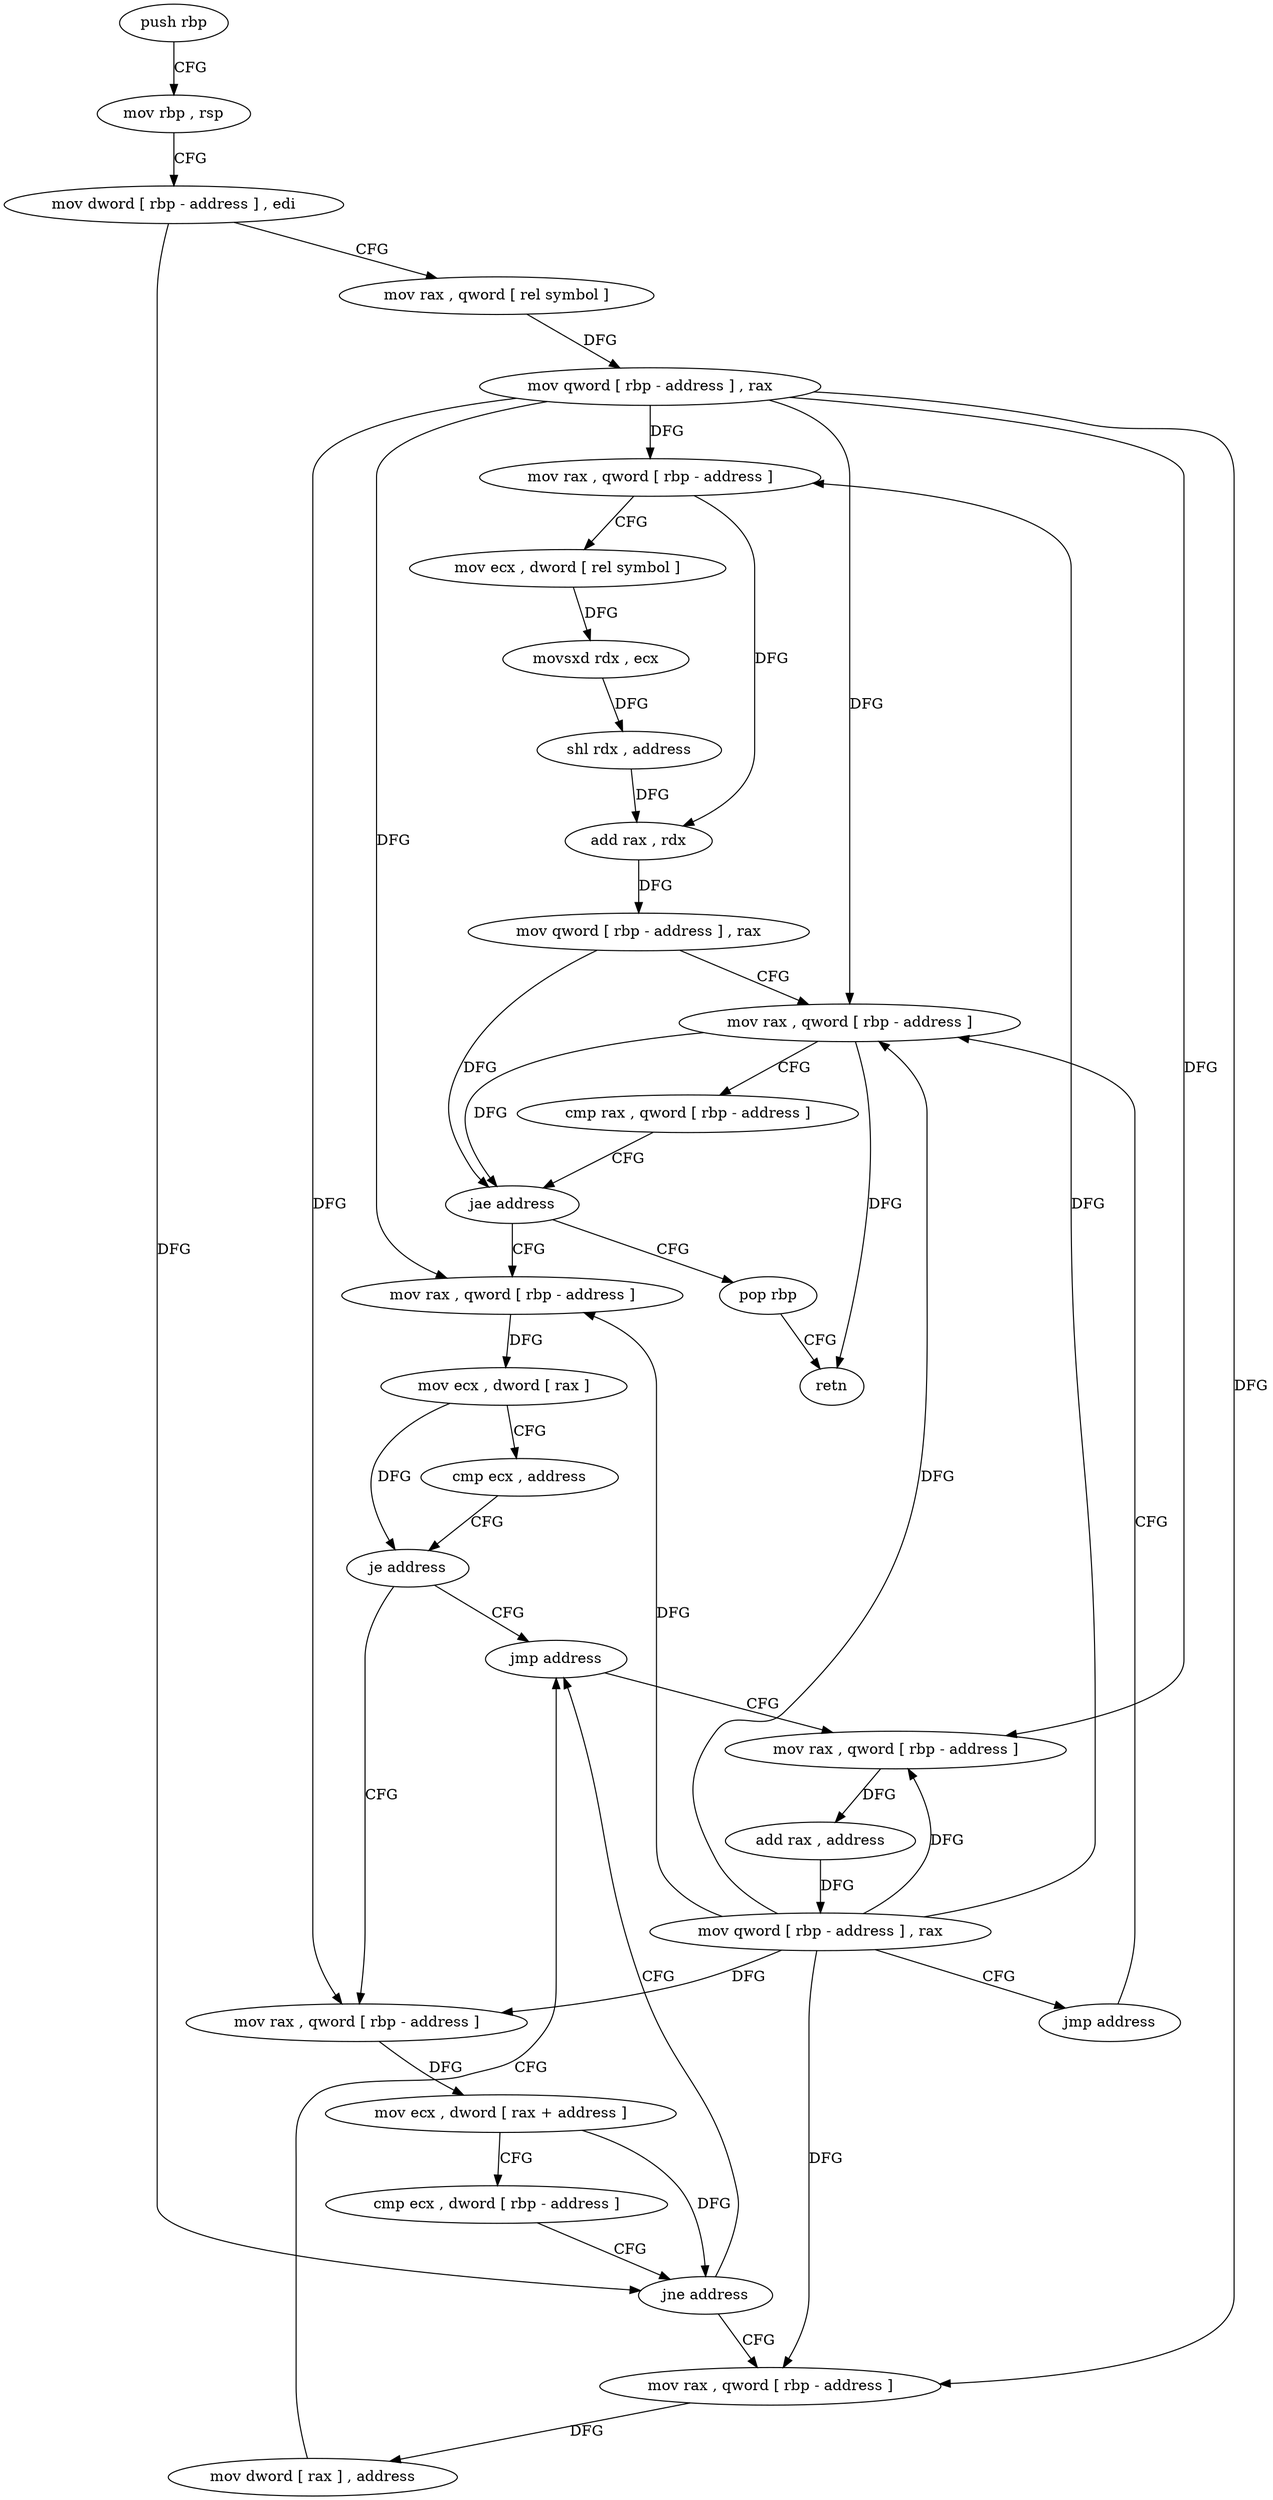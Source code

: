 digraph "func" {
"504736" [label = "push rbp" ]
"504737" [label = "mov rbp , rsp" ]
"504740" [label = "mov dword [ rbp - address ] , edi" ]
"504743" [label = "mov rax , qword [ rel symbol ]" ]
"504750" [label = "mov qword [ rbp - address ] , rax" ]
"504754" [label = "mov rax , qword [ rbp - address ]" ]
"504758" [label = "mov ecx , dword [ rel symbol ]" ]
"504764" [label = "movsxd rdx , ecx" ]
"504767" [label = "shl rdx , address" ]
"504771" [label = "add rax , rdx" ]
"504774" [label = "mov qword [ rbp - address ] , rax" ]
"504778" [label = "mov rax , qword [ rbp - address ]" ]
"504857" [label = "pop rbp" ]
"504858" [label = "retn" ]
"504792" [label = "mov rax , qword [ rbp - address ]" ]
"504796" [label = "mov ecx , dword [ rax ]" ]
"504798" [label = "cmp ecx , address" ]
"504801" [label = "je address" ]
"504833" [label = "jmp address" ]
"504807" [label = "mov rax , qword [ rbp - address ]" ]
"504838" [label = "mov rax , qword [ rbp - address ]" ]
"504811" [label = "mov ecx , dword [ rax + address ]" ]
"504814" [label = "cmp ecx , dword [ rbp - address ]" ]
"504817" [label = "jne address" ]
"504823" [label = "mov rax , qword [ rbp - address ]" ]
"504842" [label = "add rax , address" ]
"504848" [label = "mov qword [ rbp - address ] , rax" ]
"504852" [label = "jmp address" ]
"504827" [label = "mov dword [ rax ] , address" ]
"504782" [label = "cmp rax , qword [ rbp - address ]" ]
"504786" [label = "jae address" ]
"504736" -> "504737" [ label = "CFG" ]
"504737" -> "504740" [ label = "CFG" ]
"504740" -> "504743" [ label = "CFG" ]
"504740" -> "504817" [ label = "DFG" ]
"504743" -> "504750" [ label = "DFG" ]
"504750" -> "504754" [ label = "DFG" ]
"504750" -> "504778" [ label = "DFG" ]
"504750" -> "504792" [ label = "DFG" ]
"504750" -> "504807" [ label = "DFG" ]
"504750" -> "504838" [ label = "DFG" ]
"504750" -> "504823" [ label = "DFG" ]
"504754" -> "504758" [ label = "CFG" ]
"504754" -> "504771" [ label = "DFG" ]
"504758" -> "504764" [ label = "DFG" ]
"504764" -> "504767" [ label = "DFG" ]
"504767" -> "504771" [ label = "DFG" ]
"504771" -> "504774" [ label = "DFG" ]
"504774" -> "504778" [ label = "CFG" ]
"504774" -> "504786" [ label = "DFG" ]
"504778" -> "504782" [ label = "CFG" ]
"504778" -> "504786" [ label = "DFG" ]
"504778" -> "504858" [ label = "DFG" ]
"504857" -> "504858" [ label = "CFG" ]
"504792" -> "504796" [ label = "DFG" ]
"504796" -> "504798" [ label = "CFG" ]
"504796" -> "504801" [ label = "DFG" ]
"504798" -> "504801" [ label = "CFG" ]
"504801" -> "504833" [ label = "CFG" ]
"504801" -> "504807" [ label = "CFG" ]
"504833" -> "504838" [ label = "CFG" ]
"504807" -> "504811" [ label = "DFG" ]
"504838" -> "504842" [ label = "DFG" ]
"504811" -> "504814" [ label = "CFG" ]
"504811" -> "504817" [ label = "DFG" ]
"504814" -> "504817" [ label = "CFG" ]
"504817" -> "504833" [ label = "CFG" ]
"504817" -> "504823" [ label = "CFG" ]
"504823" -> "504827" [ label = "DFG" ]
"504842" -> "504848" [ label = "DFG" ]
"504848" -> "504852" [ label = "CFG" ]
"504848" -> "504754" [ label = "DFG" ]
"504848" -> "504778" [ label = "DFG" ]
"504848" -> "504792" [ label = "DFG" ]
"504848" -> "504807" [ label = "DFG" ]
"504848" -> "504838" [ label = "DFG" ]
"504848" -> "504823" [ label = "DFG" ]
"504852" -> "504778" [ label = "CFG" ]
"504827" -> "504833" [ label = "CFG" ]
"504782" -> "504786" [ label = "CFG" ]
"504786" -> "504857" [ label = "CFG" ]
"504786" -> "504792" [ label = "CFG" ]
}
